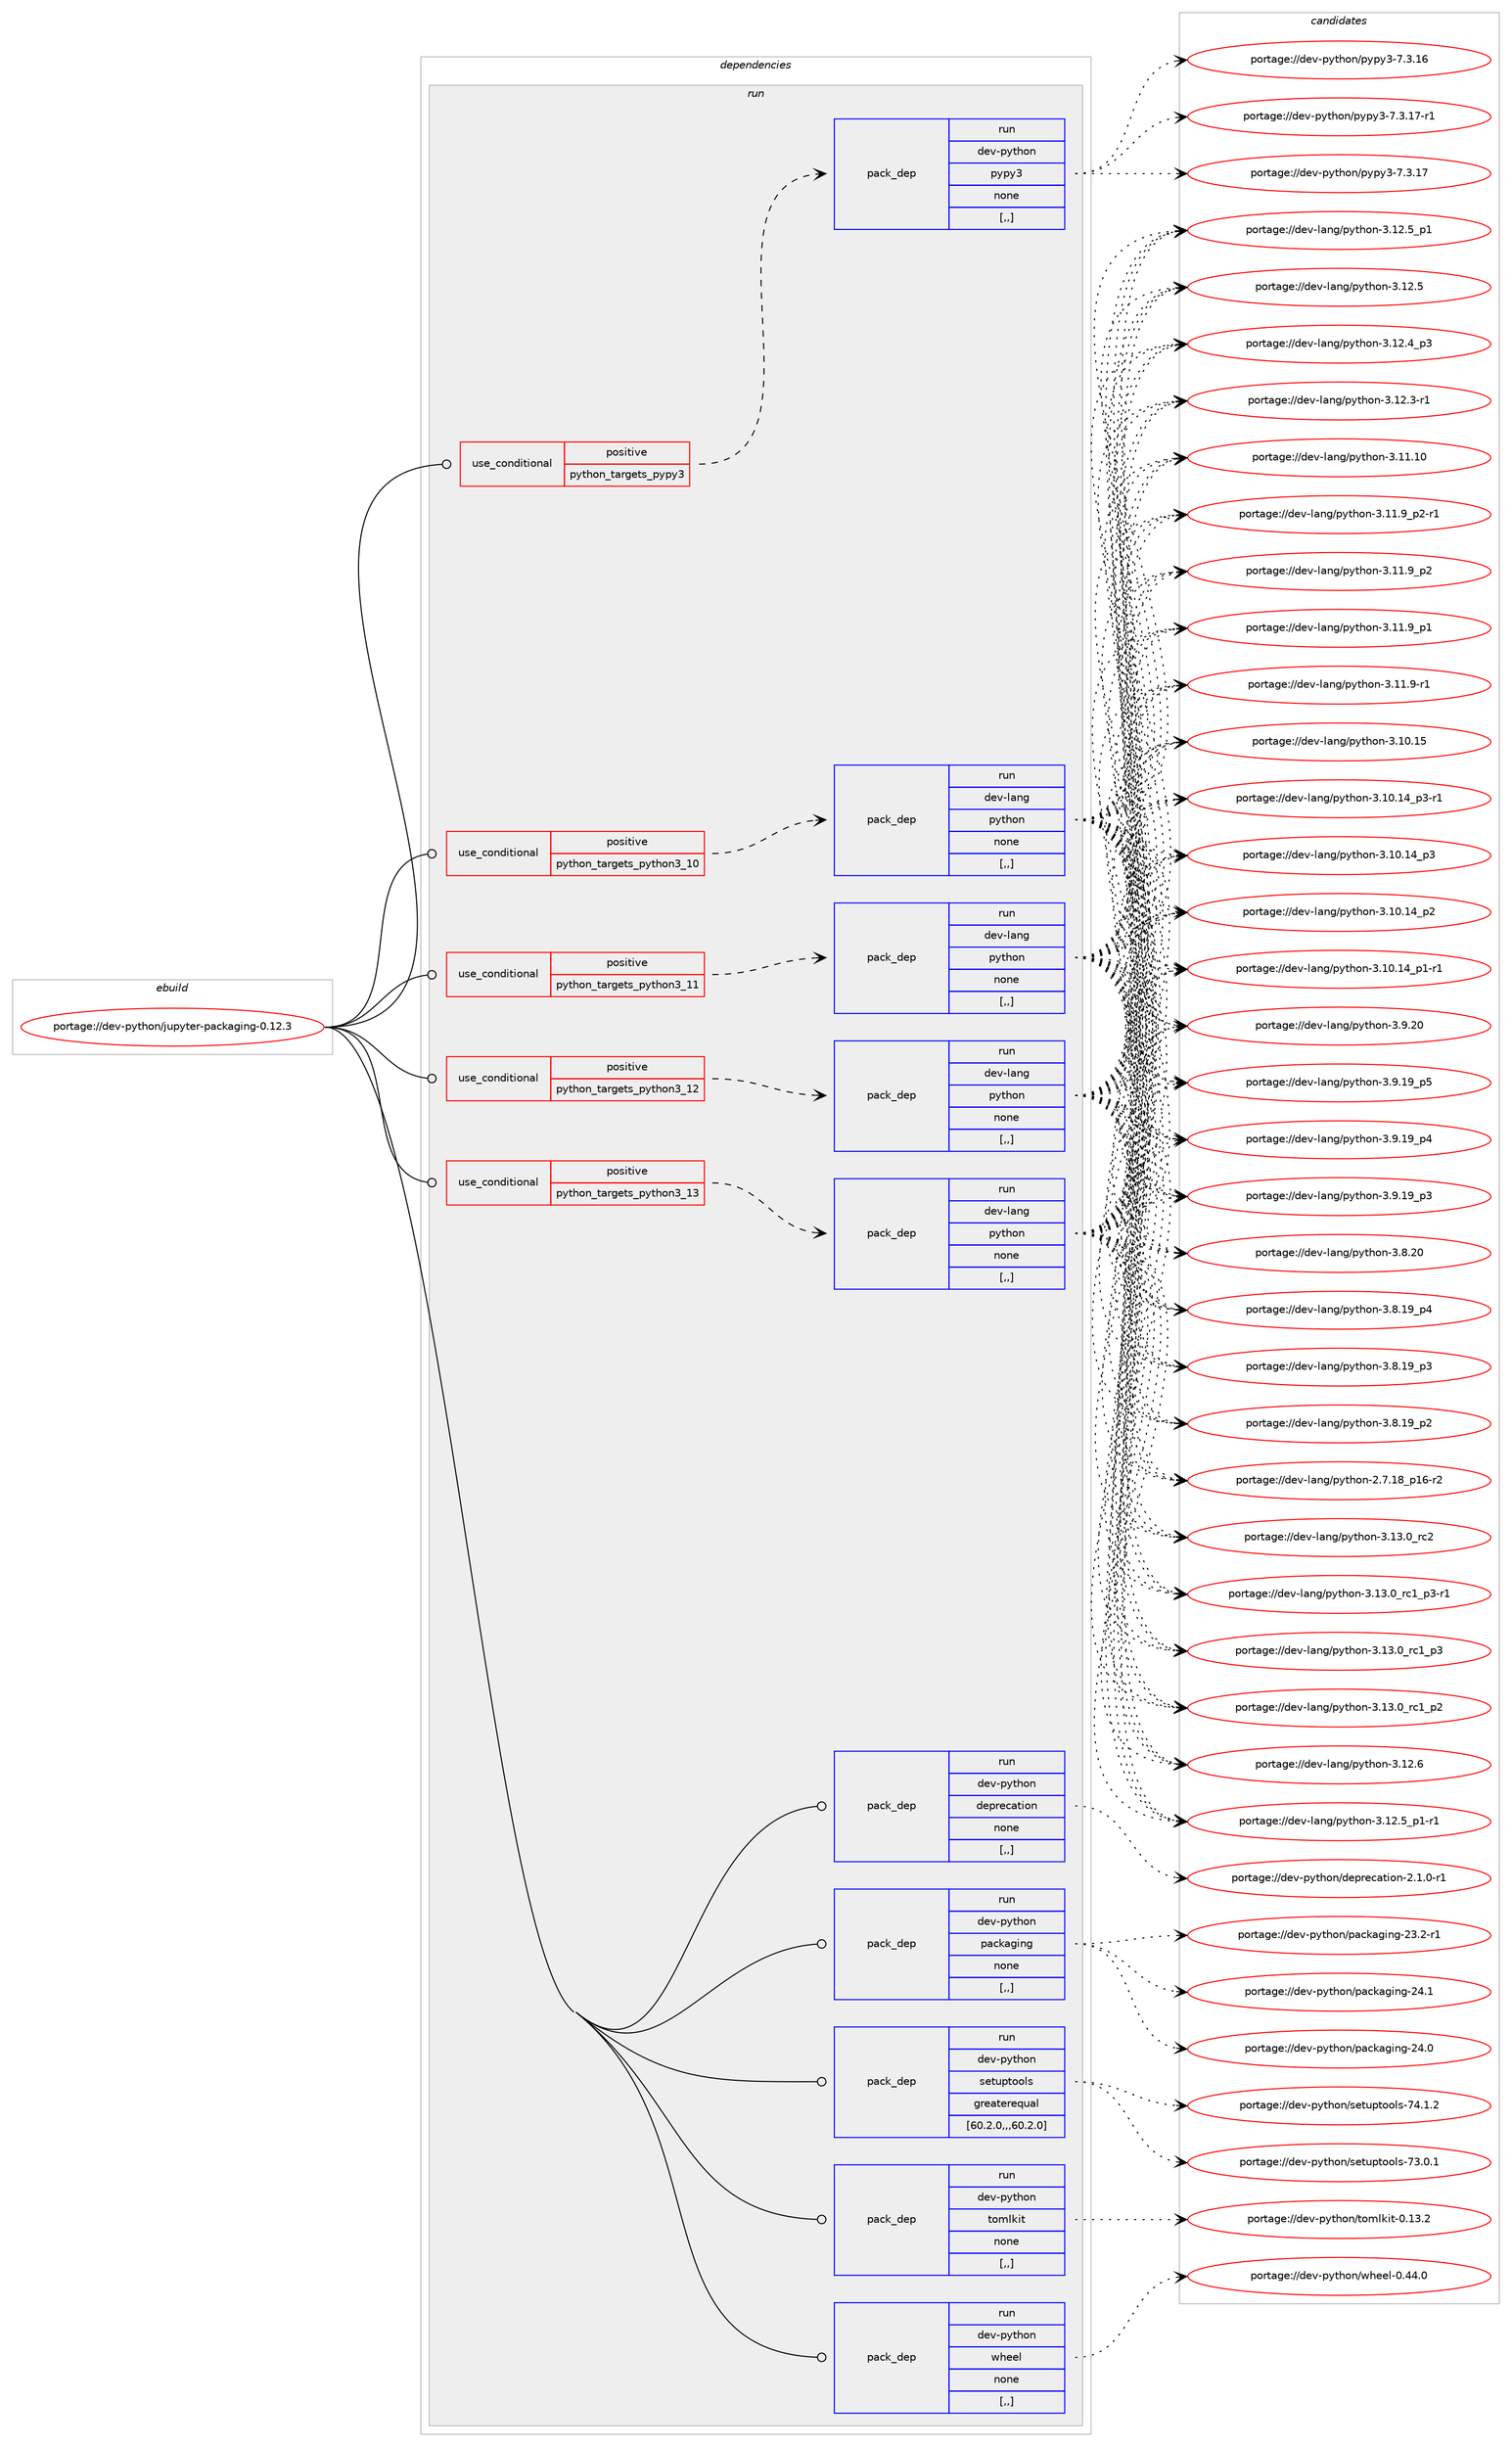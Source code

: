 digraph prolog {

# *************
# Graph options
# *************

newrank=true;
concentrate=true;
compound=true;
graph [rankdir=LR,fontname=Helvetica,fontsize=10,ranksep=1.5];#, ranksep=2.5, nodesep=0.2];
edge  [arrowhead=vee];
node  [fontname=Helvetica,fontsize=10];

# **********
# The ebuild
# **********

subgraph cluster_leftcol {
color=gray;
label=<<i>ebuild</i>>;
id [label="portage://dev-python/jupyter-packaging-0.12.3", color=red, width=4, href="../dev-python/jupyter-packaging-0.12.3.svg"];
}

# ****************
# The dependencies
# ****************

subgraph cluster_midcol {
color=gray;
label=<<i>dependencies</i>>;
subgraph cluster_compile {
fillcolor="#eeeeee";
style=filled;
label=<<i>compile</i>>;
}
subgraph cluster_compileandrun {
fillcolor="#eeeeee";
style=filled;
label=<<i>compile and run</i>>;
}
subgraph cluster_run {
fillcolor="#eeeeee";
style=filled;
label=<<i>run</i>>;
subgraph cond164342 {
dependency643684 [label=<<TABLE BORDER="0" CELLBORDER="1" CELLSPACING="0" CELLPADDING="4"><TR><TD ROWSPAN="3" CELLPADDING="10">use_conditional</TD></TR><TR><TD>positive</TD></TR><TR><TD>python_targets_pypy3</TD></TR></TABLE>>, shape=none, color=red];
subgraph pack474523 {
dependency643685 [label=<<TABLE BORDER="0" CELLBORDER="1" CELLSPACING="0" CELLPADDING="4" WIDTH="220"><TR><TD ROWSPAN="6" CELLPADDING="30">pack_dep</TD></TR><TR><TD WIDTH="110">run</TD></TR><TR><TD>dev-python</TD></TR><TR><TD>pypy3</TD></TR><TR><TD>none</TD></TR><TR><TD>[,,]</TD></TR></TABLE>>, shape=none, color=blue];
}
dependency643684:e -> dependency643685:w [weight=20,style="dashed",arrowhead="vee"];
}
id:e -> dependency643684:w [weight=20,style="solid",arrowhead="odot"];
subgraph cond164343 {
dependency643686 [label=<<TABLE BORDER="0" CELLBORDER="1" CELLSPACING="0" CELLPADDING="4"><TR><TD ROWSPAN="3" CELLPADDING="10">use_conditional</TD></TR><TR><TD>positive</TD></TR><TR><TD>python_targets_python3_10</TD></TR></TABLE>>, shape=none, color=red];
subgraph pack474524 {
dependency643687 [label=<<TABLE BORDER="0" CELLBORDER="1" CELLSPACING="0" CELLPADDING="4" WIDTH="220"><TR><TD ROWSPAN="6" CELLPADDING="30">pack_dep</TD></TR><TR><TD WIDTH="110">run</TD></TR><TR><TD>dev-lang</TD></TR><TR><TD>python</TD></TR><TR><TD>none</TD></TR><TR><TD>[,,]</TD></TR></TABLE>>, shape=none, color=blue];
}
dependency643686:e -> dependency643687:w [weight=20,style="dashed",arrowhead="vee"];
}
id:e -> dependency643686:w [weight=20,style="solid",arrowhead="odot"];
subgraph cond164344 {
dependency643688 [label=<<TABLE BORDER="0" CELLBORDER="1" CELLSPACING="0" CELLPADDING="4"><TR><TD ROWSPAN="3" CELLPADDING="10">use_conditional</TD></TR><TR><TD>positive</TD></TR><TR><TD>python_targets_python3_11</TD></TR></TABLE>>, shape=none, color=red];
subgraph pack474525 {
dependency643689 [label=<<TABLE BORDER="0" CELLBORDER="1" CELLSPACING="0" CELLPADDING="4" WIDTH="220"><TR><TD ROWSPAN="6" CELLPADDING="30">pack_dep</TD></TR><TR><TD WIDTH="110">run</TD></TR><TR><TD>dev-lang</TD></TR><TR><TD>python</TD></TR><TR><TD>none</TD></TR><TR><TD>[,,]</TD></TR></TABLE>>, shape=none, color=blue];
}
dependency643688:e -> dependency643689:w [weight=20,style="dashed",arrowhead="vee"];
}
id:e -> dependency643688:w [weight=20,style="solid",arrowhead="odot"];
subgraph cond164345 {
dependency643690 [label=<<TABLE BORDER="0" CELLBORDER="1" CELLSPACING="0" CELLPADDING="4"><TR><TD ROWSPAN="3" CELLPADDING="10">use_conditional</TD></TR><TR><TD>positive</TD></TR><TR><TD>python_targets_python3_12</TD></TR></TABLE>>, shape=none, color=red];
subgraph pack474526 {
dependency643691 [label=<<TABLE BORDER="0" CELLBORDER="1" CELLSPACING="0" CELLPADDING="4" WIDTH="220"><TR><TD ROWSPAN="6" CELLPADDING="30">pack_dep</TD></TR><TR><TD WIDTH="110">run</TD></TR><TR><TD>dev-lang</TD></TR><TR><TD>python</TD></TR><TR><TD>none</TD></TR><TR><TD>[,,]</TD></TR></TABLE>>, shape=none, color=blue];
}
dependency643690:e -> dependency643691:w [weight=20,style="dashed",arrowhead="vee"];
}
id:e -> dependency643690:w [weight=20,style="solid",arrowhead="odot"];
subgraph cond164346 {
dependency643692 [label=<<TABLE BORDER="0" CELLBORDER="1" CELLSPACING="0" CELLPADDING="4"><TR><TD ROWSPAN="3" CELLPADDING="10">use_conditional</TD></TR><TR><TD>positive</TD></TR><TR><TD>python_targets_python3_13</TD></TR></TABLE>>, shape=none, color=red];
subgraph pack474527 {
dependency643693 [label=<<TABLE BORDER="0" CELLBORDER="1" CELLSPACING="0" CELLPADDING="4" WIDTH="220"><TR><TD ROWSPAN="6" CELLPADDING="30">pack_dep</TD></TR><TR><TD WIDTH="110">run</TD></TR><TR><TD>dev-lang</TD></TR><TR><TD>python</TD></TR><TR><TD>none</TD></TR><TR><TD>[,,]</TD></TR></TABLE>>, shape=none, color=blue];
}
dependency643692:e -> dependency643693:w [weight=20,style="dashed",arrowhead="vee"];
}
id:e -> dependency643692:w [weight=20,style="solid",arrowhead="odot"];
subgraph pack474528 {
dependency643694 [label=<<TABLE BORDER="0" CELLBORDER="1" CELLSPACING="0" CELLPADDING="4" WIDTH="220"><TR><TD ROWSPAN="6" CELLPADDING="30">pack_dep</TD></TR><TR><TD WIDTH="110">run</TD></TR><TR><TD>dev-python</TD></TR><TR><TD>deprecation</TD></TR><TR><TD>none</TD></TR><TR><TD>[,,]</TD></TR></TABLE>>, shape=none, color=blue];
}
id:e -> dependency643694:w [weight=20,style="solid",arrowhead="odot"];
subgraph pack474529 {
dependency643695 [label=<<TABLE BORDER="0" CELLBORDER="1" CELLSPACING="0" CELLPADDING="4" WIDTH="220"><TR><TD ROWSPAN="6" CELLPADDING="30">pack_dep</TD></TR><TR><TD WIDTH="110">run</TD></TR><TR><TD>dev-python</TD></TR><TR><TD>packaging</TD></TR><TR><TD>none</TD></TR><TR><TD>[,,]</TD></TR></TABLE>>, shape=none, color=blue];
}
id:e -> dependency643695:w [weight=20,style="solid",arrowhead="odot"];
subgraph pack474530 {
dependency643696 [label=<<TABLE BORDER="0" CELLBORDER="1" CELLSPACING="0" CELLPADDING="4" WIDTH="220"><TR><TD ROWSPAN="6" CELLPADDING="30">pack_dep</TD></TR><TR><TD WIDTH="110">run</TD></TR><TR><TD>dev-python</TD></TR><TR><TD>setuptools</TD></TR><TR><TD>greaterequal</TD></TR><TR><TD>[60.2.0,,,60.2.0]</TD></TR></TABLE>>, shape=none, color=blue];
}
id:e -> dependency643696:w [weight=20,style="solid",arrowhead="odot"];
subgraph pack474531 {
dependency643697 [label=<<TABLE BORDER="0" CELLBORDER="1" CELLSPACING="0" CELLPADDING="4" WIDTH="220"><TR><TD ROWSPAN="6" CELLPADDING="30">pack_dep</TD></TR><TR><TD WIDTH="110">run</TD></TR><TR><TD>dev-python</TD></TR><TR><TD>tomlkit</TD></TR><TR><TD>none</TD></TR><TR><TD>[,,]</TD></TR></TABLE>>, shape=none, color=blue];
}
id:e -> dependency643697:w [weight=20,style="solid",arrowhead="odot"];
subgraph pack474532 {
dependency643698 [label=<<TABLE BORDER="0" CELLBORDER="1" CELLSPACING="0" CELLPADDING="4" WIDTH="220"><TR><TD ROWSPAN="6" CELLPADDING="30">pack_dep</TD></TR><TR><TD WIDTH="110">run</TD></TR><TR><TD>dev-python</TD></TR><TR><TD>wheel</TD></TR><TR><TD>none</TD></TR><TR><TD>[,,]</TD></TR></TABLE>>, shape=none, color=blue];
}
id:e -> dependency643698:w [weight=20,style="solid",arrowhead="odot"];
}
}

# **************
# The candidates
# **************

subgraph cluster_choices {
rank=same;
color=gray;
label=<<i>candidates</i>>;

subgraph choice474523 {
color=black;
nodesep=1;
choice100101118451121211161041111104711212111212151455546514649554511449 [label="portage://dev-python/pypy3-7.3.17-r1", color=red, width=4,href="../dev-python/pypy3-7.3.17-r1.svg"];
choice10010111845112121116104111110471121211121215145554651464955 [label="portage://dev-python/pypy3-7.3.17", color=red, width=4,href="../dev-python/pypy3-7.3.17.svg"];
choice10010111845112121116104111110471121211121215145554651464954 [label="portage://dev-python/pypy3-7.3.16", color=red, width=4,href="../dev-python/pypy3-7.3.16.svg"];
dependency643685:e -> choice100101118451121211161041111104711212111212151455546514649554511449:w [style=dotted,weight="100"];
dependency643685:e -> choice10010111845112121116104111110471121211121215145554651464955:w [style=dotted,weight="100"];
dependency643685:e -> choice10010111845112121116104111110471121211121215145554651464954:w [style=dotted,weight="100"];
}
subgraph choice474524 {
color=black;
nodesep=1;
choice10010111845108971101034711212111610411111045514649514648951149950 [label="portage://dev-lang/python-3.13.0_rc2", color=red, width=4,href="../dev-lang/python-3.13.0_rc2.svg"];
choice1001011184510897110103471121211161041111104551464951464895114994995112514511449 [label="portage://dev-lang/python-3.13.0_rc1_p3-r1", color=red, width=4,href="../dev-lang/python-3.13.0_rc1_p3-r1.svg"];
choice100101118451089711010347112121116104111110455146495146489511499499511251 [label="portage://dev-lang/python-3.13.0_rc1_p3", color=red, width=4,href="../dev-lang/python-3.13.0_rc1_p3.svg"];
choice100101118451089711010347112121116104111110455146495146489511499499511250 [label="portage://dev-lang/python-3.13.0_rc1_p2", color=red, width=4,href="../dev-lang/python-3.13.0_rc1_p2.svg"];
choice10010111845108971101034711212111610411111045514649504654 [label="portage://dev-lang/python-3.12.6", color=red, width=4,href="../dev-lang/python-3.12.6.svg"];
choice1001011184510897110103471121211161041111104551464950465395112494511449 [label="portage://dev-lang/python-3.12.5_p1-r1", color=red, width=4,href="../dev-lang/python-3.12.5_p1-r1.svg"];
choice100101118451089711010347112121116104111110455146495046539511249 [label="portage://dev-lang/python-3.12.5_p1", color=red, width=4,href="../dev-lang/python-3.12.5_p1.svg"];
choice10010111845108971101034711212111610411111045514649504653 [label="portage://dev-lang/python-3.12.5", color=red, width=4,href="../dev-lang/python-3.12.5.svg"];
choice100101118451089711010347112121116104111110455146495046529511251 [label="portage://dev-lang/python-3.12.4_p3", color=red, width=4,href="../dev-lang/python-3.12.4_p3.svg"];
choice100101118451089711010347112121116104111110455146495046514511449 [label="portage://dev-lang/python-3.12.3-r1", color=red, width=4,href="../dev-lang/python-3.12.3-r1.svg"];
choice1001011184510897110103471121211161041111104551464949464948 [label="portage://dev-lang/python-3.11.10", color=red, width=4,href="../dev-lang/python-3.11.10.svg"];
choice1001011184510897110103471121211161041111104551464949465795112504511449 [label="portage://dev-lang/python-3.11.9_p2-r1", color=red, width=4,href="../dev-lang/python-3.11.9_p2-r1.svg"];
choice100101118451089711010347112121116104111110455146494946579511250 [label="portage://dev-lang/python-3.11.9_p2", color=red, width=4,href="../dev-lang/python-3.11.9_p2.svg"];
choice100101118451089711010347112121116104111110455146494946579511249 [label="portage://dev-lang/python-3.11.9_p1", color=red, width=4,href="../dev-lang/python-3.11.9_p1.svg"];
choice100101118451089711010347112121116104111110455146494946574511449 [label="portage://dev-lang/python-3.11.9-r1", color=red, width=4,href="../dev-lang/python-3.11.9-r1.svg"];
choice1001011184510897110103471121211161041111104551464948464953 [label="portage://dev-lang/python-3.10.15", color=red, width=4,href="../dev-lang/python-3.10.15.svg"];
choice100101118451089711010347112121116104111110455146494846495295112514511449 [label="portage://dev-lang/python-3.10.14_p3-r1", color=red, width=4,href="../dev-lang/python-3.10.14_p3-r1.svg"];
choice10010111845108971101034711212111610411111045514649484649529511251 [label="portage://dev-lang/python-3.10.14_p3", color=red, width=4,href="../dev-lang/python-3.10.14_p3.svg"];
choice10010111845108971101034711212111610411111045514649484649529511250 [label="portage://dev-lang/python-3.10.14_p2", color=red, width=4,href="../dev-lang/python-3.10.14_p2.svg"];
choice100101118451089711010347112121116104111110455146494846495295112494511449 [label="portage://dev-lang/python-3.10.14_p1-r1", color=red, width=4,href="../dev-lang/python-3.10.14_p1-r1.svg"];
choice10010111845108971101034711212111610411111045514657465048 [label="portage://dev-lang/python-3.9.20", color=red, width=4,href="../dev-lang/python-3.9.20.svg"];
choice100101118451089711010347112121116104111110455146574649579511253 [label="portage://dev-lang/python-3.9.19_p5", color=red, width=4,href="../dev-lang/python-3.9.19_p5.svg"];
choice100101118451089711010347112121116104111110455146574649579511252 [label="portage://dev-lang/python-3.9.19_p4", color=red, width=4,href="../dev-lang/python-3.9.19_p4.svg"];
choice100101118451089711010347112121116104111110455146574649579511251 [label="portage://dev-lang/python-3.9.19_p3", color=red, width=4,href="../dev-lang/python-3.9.19_p3.svg"];
choice10010111845108971101034711212111610411111045514656465048 [label="portage://dev-lang/python-3.8.20", color=red, width=4,href="../dev-lang/python-3.8.20.svg"];
choice100101118451089711010347112121116104111110455146564649579511252 [label="portage://dev-lang/python-3.8.19_p4", color=red, width=4,href="../dev-lang/python-3.8.19_p4.svg"];
choice100101118451089711010347112121116104111110455146564649579511251 [label="portage://dev-lang/python-3.8.19_p3", color=red, width=4,href="../dev-lang/python-3.8.19_p3.svg"];
choice100101118451089711010347112121116104111110455146564649579511250 [label="portage://dev-lang/python-3.8.19_p2", color=red, width=4,href="../dev-lang/python-3.8.19_p2.svg"];
choice100101118451089711010347112121116104111110455046554649569511249544511450 [label="portage://dev-lang/python-2.7.18_p16-r2", color=red, width=4,href="../dev-lang/python-2.7.18_p16-r2.svg"];
dependency643687:e -> choice10010111845108971101034711212111610411111045514649514648951149950:w [style=dotted,weight="100"];
dependency643687:e -> choice1001011184510897110103471121211161041111104551464951464895114994995112514511449:w [style=dotted,weight="100"];
dependency643687:e -> choice100101118451089711010347112121116104111110455146495146489511499499511251:w [style=dotted,weight="100"];
dependency643687:e -> choice100101118451089711010347112121116104111110455146495146489511499499511250:w [style=dotted,weight="100"];
dependency643687:e -> choice10010111845108971101034711212111610411111045514649504654:w [style=dotted,weight="100"];
dependency643687:e -> choice1001011184510897110103471121211161041111104551464950465395112494511449:w [style=dotted,weight="100"];
dependency643687:e -> choice100101118451089711010347112121116104111110455146495046539511249:w [style=dotted,weight="100"];
dependency643687:e -> choice10010111845108971101034711212111610411111045514649504653:w [style=dotted,weight="100"];
dependency643687:e -> choice100101118451089711010347112121116104111110455146495046529511251:w [style=dotted,weight="100"];
dependency643687:e -> choice100101118451089711010347112121116104111110455146495046514511449:w [style=dotted,weight="100"];
dependency643687:e -> choice1001011184510897110103471121211161041111104551464949464948:w [style=dotted,weight="100"];
dependency643687:e -> choice1001011184510897110103471121211161041111104551464949465795112504511449:w [style=dotted,weight="100"];
dependency643687:e -> choice100101118451089711010347112121116104111110455146494946579511250:w [style=dotted,weight="100"];
dependency643687:e -> choice100101118451089711010347112121116104111110455146494946579511249:w [style=dotted,weight="100"];
dependency643687:e -> choice100101118451089711010347112121116104111110455146494946574511449:w [style=dotted,weight="100"];
dependency643687:e -> choice1001011184510897110103471121211161041111104551464948464953:w [style=dotted,weight="100"];
dependency643687:e -> choice100101118451089711010347112121116104111110455146494846495295112514511449:w [style=dotted,weight="100"];
dependency643687:e -> choice10010111845108971101034711212111610411111045514649484649529511251:w [style=dotted,weight="100"];
dependency643687:e -> choice10010111845108971101034711212111610411111045514649484649529511250:w [style=dotted,weight="100"];
dependency643687:e -> choice100101118451089711010347112121116104111110455146494846495295112494511449:w [style=dotted,weight="100"];
dependency643687:e -> choice10010111845108971101034711212111610411111045514657465048:w [style=dotted,weight="100"];
dependency643687:e -> choice100101118451089711010347112121116104111110455146574649579511253:w [style=dotted,weight="100"];
dependency643687:e -> choice100101118451089711010347112121116104111110455146574649579511252:w [style=dotted,weight="100"];
dependency643687:e -> choice100101118451089711010347112121116104111110455146574649579511251:w [style=dotted,weight="100"];
dependency643687:e -> choice10010111845108971101034711212111610411111045514656465048:w [style=dotted,weight="100"];
dependency643687:e -> choice100101118451089711010347112121116104111110455146564649579511252:w [style=dotted,weight="100"];
dependency643687:e -> choice100101118451089711010347112121116104111110455146564649579511251:w [style=dotted,weight="100"];
dependency643687:e -> choice100101118451089711010347112121116104111110455146564649579511250:w [style=dotted,weight="100"];
dependency643687:e -> choice100101118451089711010347112121116104111110455046554649569511249544511450:w [style=dotted,weight="100"];
}
subgraph choice474525 {
color=black;
nodesep=1;
choice10010111845108971101034711212111610411111045514649514648951149950 [label="portage://dev-lang/python-3.13.0_rc2", color=red, width=4,href="../dev-lang/python-3.13.0_rc2.svg"];
choice1001011184510897110103471121211161041111104551464951464895114994995112514511449 [label="portage://dev-lang/python-3.13.0_rc1_p3-r1", color=red, width=4,href="../dev-lang/python-3.13.0_rc1_p3-r1.svg"];
choice100101118451089711010347112121116104111110455146495146489511499499511251 [label="portage://dev-lang/python-3.13.0_rc1_p3", color=red, width=4,href="../dev-lang/python-3.13.0_rc1_p3.svg"];
choice100101118451089711010347112121116104111110455146495146489511499499511250 [label="portage://dev-lang/python-3.13.0_rc1_p2", color=red, width=4,href="../dev-lang/python-3.13.0_rc1_p2.svg"];
choice10010111845108971101034711212111610411111045514649504654 [label="portage://dev-lang/python-3.12.6", color=red, width=4,href="../dev-lang/python-3.12.6.svg"];
choice1001011184510897110103471121211161041111104551464950465395112494511449 [label="portage://dev-lang/python-3.12.5_p1-r1", color=red, width=4,href="../dev-lang/python-3.12.5_p1-r1.svg"];
choice100101118451089711010347112121116104111110455146495046539511249 [label="portage://dev-lang/python-3.12.5_p1", color=red, width=4,href="../dev-lang/python-3.12.5_p1.svg"];
choice10010111845108971101034711212111610411111045514649504653 [label="portage://dev-lang/python-3.12.5", color=red, width=4,href="../dev-lang/python-3.12.5.svg"];
choice100101118451089711010347112121116104111110455146495046529511251 [label="portage://dev-lang/python-3.12.4_p3", color=red, width=4,href="../dev-lang/python-3.12.4_p3.svg"];
choice100101118451089711010347112121116104111110455146495046514511449 [label="portage://dev-lang/python-3.12.3-r1", color=red, width=4,href="../dev-lang/python-3.12.3-r1.svg"];
choice1001011184510897110103471121211161041111104551464949464948 [label="portage://dev-lang/python-3.11.10", color=red, width=4,href="../dev-lang/python-3.11.10.svg"];
choice1001011184510897110103471121211161041111104551464949465795112504511449 [label="portage://dev-lang/python-3.11.9_p2-r1", color=red, width=4,href="../dev-lang/python-3.11.9_p2-r1.svg"];
choice100101118451089711010347112121116104111110455146494946579511250 [label="portage://dev-lang/python-3.11.9_p2", color=red, width=4,href="../dev-lang/python-3.11.9_p2.svg"];
choice100101118451089711010347112121116104111110455146494946579511249 [label="portage://dev-lang/python-3.11.9_p1", color=red, width=4,href="../dev-lang/python-3.11.9_p1.svg"];
choice100101118451089711010347112121116104111110455146494946574511449 [label="portage://dev-lang/python-3.11.9-r1", color=red, width=4,href="../dev-lang/python-3.11.9-r1.svg"];
choice1001011184510897110103471121211161041111104551464948464953 [label="portage://dev-lang/python-3.10.15", color=red, width=4,href="../dev-lang/python-3.10.15.svg"];
choice100101118451089711010347112121116104111110455146494846495295112514511449 [label="portage://dev-lang/python-3.10.14_p3-r1", color=red, width=4,href="../dev-lang/python-3.10.14_p3-r1.svg"];
choice10010111845108971101034711212111610411111045514649484649529511251 [label="portage://dev-lang/python-3.10.14_p3", color=red, width=4,href="../dev-lang/python-3.10.14_p3.svg"];
choice10010111845108971101034711212111610411111045514649484649529511250 [label="portage://dev-lang/python-3.10.14_p2", color=red, width=4,href="../dev-lang/python-3.10.14_p2.svg"];
choice100101118451089711010347112121116104111110455146494846495295112494511449 [label="portage://dev-lang/python-3.10.14_p1-r1", color=red, width=4,href="../dev-lang/python-3.10.14_p1-r1.svg"];
choice10010111845108971101034711212111610411111045514657465048 [label="portage://dev-lang/python-3.9.20", color=red, width=4,href="../dev-lang/python-3.9.20.svg"];
choice100101118451089711010347112121116104111110455146574649579511253 [label="portage://dev-lang/python-3.9.19_p5", color=red, width=4,href="../dev-lang/python-3.9.19_p5.svg"];
choice100101118451089711010347112121116104111110455146574649579511252 [label="portage://dev-lang/python-3.9.19_p4", color=red, width=4,href="../dev-lang/python-3.9.19_p4.svg"];
choice100101118451089711010347112121116104111110455146574649579511251 [label="portage://dev-lang/python-3.9.19_p3", color=red, width=4,href="../dev-lang/python-3.9.19_p3.svg"];
choice10010111845108971101034711212111610411111045514656465048 [label="portage://dev-lang/python-3.8.20", color=red, width=4,href="../dev-lang/python-3.8.20.svg"];
choice100101118451089711010347112121116104111110455146564649579511252 [label="portage://dev-lang/python-3.8.19_p4", color=red, width=4,href="../dev-lang/python-3.8.19_p4.svg"];
choice100101118451089711010347112121116104111110455146564649579511251 [label="portage://dev-lang/python-3.8.19_p3", color=red, width=4,href="../dev-lang/python-3.8.19_p3.svg"];
choice100101118451089711010347112121116104111110455146564649579511250 [label="portage://dev-lang/python-3.8.19_p2", color=red, width=4,href="../dev-lang/python-3.8.19_p2.svg"];
choice100101118451089711010347112121116104111110455046554649569511249544511450 [label="portage://dev-lang/python-2.7.18_p16-r2", color=red, width=4,href="../dev-lang/python-2.7.18_p16-r2.svg"];
dependency643689:e -> choice10010111845108971101034711212111610411111045514649514648951149950:w [style=dotted,weight="100"];
dependency643689:e -> choice1001011184510897110103471121211161041111104551464951464895114994995112514511449:w [style=dotted,weight="100"];
dependency643689:e -> choice100101118451089711010347112121116104111110455146495146489511499499511251:w [style=dotted,weight="100"];
dependency643689:e -> choice100101118451089711010347112121116104111110455146495146489511499499511250:w [style=dotted,weight="100"];
dependency643689:e -> choice10010111845108971101034711212111610411111045514649504654:w [style=dotted,weight="100"];
dependency643689:e -> choice1001011184510897110103471121211161041111104551464950465395112494511449:w [style=dotted,weight="100"];
dependency643689:e -> choice100101118451089711010347112121116104111110455146495046539511249:w [style=dotted,weight="100"];
dependency643689:e -> choice10010111845108971101034711212111610411111045514649504653:w [style=dotted,weight="100"];
dependency643689:e -> choice100101118451089711010347112121116104111110455146495046529511251:w [style=dotted,weight="100"];
dependency643689:e -> choice100101118451089711010347112121116104111110455146495046514511449:w [style=dotted,weight="100"];
dependency643689:e -> choice1001011184510897110103471121211161041111104551464949464948:w [style=dotted,weight="100"];
dependency643689:e -> choice1001011184510897110103471121211161041111104551464949465795112504511449:w [style=dotted,weight="100"];
dependency643689:e -> choice100101118451089711010347112121116104111110455146494946579511250:w [style=dotted,weight="100"];
dependency643689:e -> choice100101118451089711010347112121116104111110455146494946579511249:w [style=dotted,weight="100"];
dependency643689:e -> choice100101118451089711010347112121116104111110455146494946574511449:w [style=dotted,weight="100"];
dependency643689:e -> choice1001011184510897110103471121211161041111104551464948464953:w [style=dotted,weight="100"];
dependency643689:e -> choice100101118451089711010347112121116104111110455146494846495295112514511449:w [style=dotted,weight="100"];
dependency643689:e -> choice10010111845108971101034711212111610411111045514649484649529511251:w [style=dotted,weight="100"];
dependency643689:e -> choice10010111845108971101034711212111610411111045514649484649529511250:w [style=dotted,weight="100"];
dependency643689:e -> choice100101118451089711010347112121116104111110455146494846495295112494511449:w [style=dotted,weight="100"];
dependency643689:e -> choice10010111845108971101034711212111610411111045514657465048:w [style=dotted,weight="100"];
dependency643689:e -> choice100101118451089711010347112121116104111110455146574649579511253:w [style=dotted,weight="100"];
dependency643689:e -> choice100101118451089711010347112121116104111110455146574649579511252:w [style=dotted,weight="100"];
dependency643689:e -> choice100101118451089711010347112121116104111110455146574649579511251:w [style=dotted,weight="100"];
dependency643689:e -> choice10010111845108971101034711212111610411111045514656465048:w [style=dotted,weight="100"];
dependency643689:e -> choice100101118451089711010347112121116104111110455146564649579511252:w [style=dotted,weight="100"];
dependency643689:e -> choice100101118451089711010347112121116104111110455146564649579511251:w [style=dotted,weight="100"];
dependency643689:e -> choice100101118451089711010347112121116104111110455146564649579511250:w [style=dotted,weight="100"];
dependency643689:e -> choice100101118451089711010347112121116104111110455046554649569511249544511450:w [style=dotted,weight="100"];
}
subgraph choice474526 {
color=black;
nodesep=1;
choice10010111845108971101034711212111610411111045514649514648951149950 [label="portage://dev-lang/python-3.13.0_rc2", color=red, width=4,href="../dev-lang/python-3.13.0_rc2.svg"];
choice1001011184510897110103471121211161041111104551464951464895114994995112514511449 [label="portage://dev-lang/python-3.13.0_rc1_p3-r1", color=red, width=4,href="../dev-lang/python-3.13.0_rc1_p3-r1.svg"];
choice100101118451089711010347112121116104111110455146495146489511499499511251 [label="portage://dev-lang/python-3.13.0_rc1_p3", color=red, width=4,href="../dev-lang/python-3.13.0_rc1_p3.svg"];
choice100101118451089711010347112121116104111110455146495146489511499499511250 [label="portage://dev-lang/python-3.13.0_rc1_p2", color=red, width=4,href="../dev-lang/python-3.13.0_rc1_p2.svg"];
choice10010111845108971101034711212111610411111045514649504654 [label="portage://dev-lang/python-3.12.6", color=red, width=4,href="../dev-lang/python-3.12.6.svg"];
choice1001011184510897110103471121211161041111104551464950465395112494511449 [label="portage://dev-lang/python-3.12.5_p1-r1", color=red, width=4,href="../dev-lang/python-3.12.5_p1-r1.svg"];
choice100101118451089711010347112121116104111110455146495046539511249 [label="portage://dev-lang/python-3.12.5_p1", color=red, width=4,href="../dev-lang/python-3.12.5_p1.svg"];
choice10010111845108971101034711212111610411111045514649504653 [label="portage://dev-lang/python-3.12.5", color=red, width=4,href="../dev-lang/python-3.12.5.svg"];
choice100101118451089711010347112121116104111110455146495046529511251 [label="portage://dev-lang/python-3.12.4_p3", color=red, width=4,href="../dev-lang/python-3.12.4_p3.svg"];
choice100101118451089711010347112121116104111110455146495046514511449 [label="portage://dev-lang/python-3.12.3-r1", color=red, width=4,href="../dev-lang/python-3.12.3-r1.svg"];
choice1001011184510897110103471121211161041111104551464949464948 [label="portage://dev-lang/python-3.11.10", color=red, width=4,href="../dev-lang/python-3.11.10.svg"];
choice1001011184510897110103471121211161041111104551464949465795112504511449 [label="portage://dev-lang/python-3.11.9_p2-r1", color=red, width=4,href="../dev-lang/python-3.11.9_p2-r1.svg"];
choice100101118451089711010347112121116104111110455146494946579511250 [label="portage://dev-lang/python-3.11.9_p2", color=red, width=4,href="../dev-lang/python-3.11.9_p2.svg"];
choice100101118451089711010347112121116104111110455146494946579511249 [label="portage://dev-lang/python-3.11.9_p1", color=red, width=4,href="../dev-lang/python-3.11.9_p1.svg"];
choice100101118451089711010347112121116104111110455146494946574511449 [label="portage://dev-lang/python-3.11.9-r1", color=red, width=4,href="../dev-lang/python-3.11.9-r1.svg"];
choice1001011184510897110103471121211161041111104551464948464953 [label="portage://dev-lang/python-3.10.15", color=red, width=4,href="../dev-lang/python-3.10.15.svg"];
choice100101118451089711010347112121116104111110455146494846495295112514511449 [label="portage://dev-lang/python-3.10.14_p3-r1", color=red, width=4,href="../dev-lang/python-3.10.14_p3-r1.svg"];
choice10010111845108971101034711212111610411111045514649484649529511251 [label="portage://dev-lang/python-3.10.14_p3", color=red, width=4,href="../dev-lang/python-3.10.14_p3.svg"];
choice10010111845108971101034711212111610411111045514649484649529511250 [label="portage://dev-lang/python-3.10.14_p2", color=red, width=4,href="../dev-lang/python-3.10.14_p2.svg"];
choice100101118451089711010347112121116104111110455146494846495295112494511449 [label="portage://dev-lang/python-3.10.14_p1-r1", color=red, width=4,href="../dev-lang/python-3.10.14_p1-r1.svg"];
choice10010111845108971101034711212111610411111045514657465048 [label="portage://dev-lang/python-3.9.20", color=red, width=4,href="../dev-lang/python-3.9.20.svg"];
choice100101118451089711010347112121116104111110455146574649579511253 [label="portage://dev-lang/python-3.9.19_p5", color=red, width=4,href="../dev-lang/python-3.9.19_p5.svg"];
choice100101118451089711010347112121116104111110455146574649579511252 [label="portage://dev-lang/python-3.9.19_p4", color=red, width=4,href="../dev-lang/python-3.9.19_p4.svg"];
choice100101118451089711010347112121116104111110455146574649579511251 [label="portage://dev-lang/python-3.9.19_p3", color=red, width=4,href="../dev-lang/python-3.9.19_p3.svg"];
choice10010111845108971101034711212111610411111045514656465048 [label="portage://dev-lang/python-3.8.20", color=red, width=4,href="../dev-lang/python-3.8.20.svg"];
choice100101118451089711010347112121116104111110455146564649579511252 [label="portage://dev-lang/python-3.8.19_p4", color=red, width=4,href="../dev-lang/python-3.8.19_p4.svg"];
choice100101118451089711010347112121116104111110455146564649579511251 [label="portage://dev-lang/python-3.8.19_p3", color=red, width=4,href="../dev-lang/python-3.8.19_p3.svg"];
choice100101118451089711010347112121116104111110455146564649579511250 [label="portage://dev-lang/python-3.8.19_p2", color=red, width=4,href="../dev-lang/python-3.8.19_p2.svg"];
choice100101118451089711010347112121116104111110455046554649569511249544511450 [label="portage://dev-lang/python-2.7.18_p16-r2", color=red, width=4,href="../dev-lang/python-2.7.18_p16-r2.svg"];
dependency643691:e -> choice10010111845108971101034711212111610411111045514649514648951149950:w [style=dotted,weight="100"];
dependency643691:e -> choice1001011184510897110103471121211161041111104551464951464895114994995112514511449:w [style=dotted,weight="100"];
dependency643691:e -> choice100101118451089711010347112121116104111110455146495146489511499499511251:w [style=dotted,weight="100"];
dependency643691:e -> choice100101118451089711010347112121116104111110455146495146489511499499511250:w [style=dotted,weight="100"];
dependency643691:e -> choice10010111845108971101034711212111610411111045514649504654:w [style=dotted,weight="100"];
dependency643691:e -> choice1001011184510897110103471121211161041111104551464950465395112494511449:w [style=dotted,weight="100"];
dependency643691:e -> choice100101118451089711010347112121116104111110455146495046539511249:w [style=dotted,weight="100"];
dependency643691:e -> choice10010111845108971101034711212111610411111045514649504653:w [style=dotted,weight="100"];
dependency643691:e -> choice100101118451089711010347112121116104111110455146495046529511251:w [style=dotted,weight="100"];
dependency643691:e -> choice100101118451089711010347112121116104111110455146495046514511449:w [style=dotted,weight="100"];
dependency643691:e -> choice1001011184510897110103471121211161041111104551464949464948:w [style=dotted,weight="100"];
dependency643691:e -> choice1001011184510897110103471121211161041111104551464949465795112504511449:w [style=dotted,weight="100"];
dependency643691:e -> choice100101118451089711010347112121116104111110455146494946579511250:w [style=dotted,weight="100"];
dependency643691:e -> choice100101118451089711010347112121116104111110455146494946579511249:w [style=dotted,weight="100"];
dependency643691:e -> choice100101118451089711010347112121116104111110455146494946574511449:w [style=dotted,weight="100"];
dependency643691:e -> choice1001011184510897110103471121211161041111104551464948464953:w [style=dotted,weight="100"];
dependency643691:e -> choice100101118451089711010347112121116104111110455146494846495295112514511449:w [style=dotted,weight="100"];
dependency643691:e -> choice10010111845108971101034711212111610411111045514649484649529511251:w [style=dotted,weight="100"];
dependency643691:e -> choice10010111845108971101034711212111610411111045514649484649529511250:w [style=dotted,weight="100"];
dependency643691:e -> choice100101118451089711010347112121116104111110455146494846495295112494511449:w [style=dotted,weight="100"];
dependency643691:e -> choice10010111845108971101034711212111610411111045514657465048:w [style=dotted,weight="100"];
dependency643691:e -> choice100101118451089711010347112121116104111110455146574649579511253:w [style=dotted,weight="100"];
dependency643691:e -> choice100101118451089711010347112121116104111110455146574649579511252:w [style=dotted,weight="100"];
dependency643691:e -> choice100101118451089711010347112121116104111110455146574649579511251:w [style=dotted,weight="100"];
dependency643691:e -> choice10010111845108971101034711212111610411111045514656465048:w [style=dotted,weight="100"];
dependency643691:e -> choice100101118451089711010347112121116104111110455146564649579511252:w [style=dotted,weight="100"];
dependency643691:e -> choice100101118451089711010347112121116104111110455146564649579511251:w [style=dotted,weight="100"];
dependency643691:e -> choice100101118451089711010347112121116104111110455146564649579511250:w [style=dotted,weight="100"];
dependency643691:e -> choice100101118451089711010347112121116104111110455046554649569511249544511450:w [style=dotted,weight="100"];
}
subgraph choice474527 {
color=black;
nodesep=1;
choice10010111845108971101034711212111610411111045514649514648951149950 [label="portage://dev-lang/python-3.13.0_rc2", color=red, width=4,href="../dev-lang/python-3.13.0_rc2.svg"];
choice1001011184510897110103471121211161041111104551464951464895114994995112514511449 [label="portage://dev-lang/python-3.13.0_rc1_p3-r1", color=red, width=4,href="../dev-lang/python-3.13.0_rc1_p3-r1.svg"];
choice100101118451089711010347112121116104111110455146495146489511499499511251 [label="portage://dev-lang/python-3.13.0_rc1_p3", color=red, width=4,href="../dev-lang/python-3.13.0_rc1_p3.svg"];
choice100101118451089711010347112121116104111110455146495146489511499499511250 [label="portage://dev-lang/python-3.13.0_rc1_p2", color=red, width=4,href="../dev-lang/python-3.13.0_rc1_p2.svg"];
choice10010111845108971101034711212111610411111045514649504654 [label="portage://dev-lang/python-3.12.6", color=red, width=4,href="../dev-lang/python-3.12.6.svg"];
choice1001011184510897110103471121211161041111104551464950465395112494511449 [label="portage://dev-lang/python-3.12.5_p1-r1", color=red, width=4,href="../dev-lang/python-3.12.5_p1-r1.svg"];
choice100101118451089711010347112121116104111110455146495046539511249 [label="portage://dev-lang/python-3.12.5_p1", color=red, width=4,href="../dev-lang/python-3.12.5_p1.svg"];
choice10010111845108971101034711212111610411111045514649504653 [label="portage://dev-lang/python-3.12.5", color=red, width=4,href="../dev-lang/python-3.12.5.svg"];
choice100101118451089711010347112121116104111110455146495046529511251 [label="portage://dev-lang/python-3.12.4_p3", color=red, width=4,href="../dev-lang/python-3.12.4_p3.svg"];
choice100101118451089711010347112121116104111110455146495046514511449 [label="portage://dev-lang/python-3.12.3-r1", color=red, width=4,href="../dev-lang/python-3.12.3-r1.svg"];
choice1001011184510897110103471121211161041111104551464949464948 [label="portage://dev-lang/python-3.11.10", color=red, width=4,href="../dev-lang/python-3.11.10.svg"];
choice1001011184510897110103471121211161041111104551464949465795112504511449 [label="portage://dev-lang/python-3.11.9_p2-r1", color=red, width=4,href="../dev-lang/python-3.11.9_p2-r1.svg"];
choice100101118451089711010347112121116104111110455146494946579511250 [label="portage://dev-lang/python-3.11.9_p2", color=red, width=4,href="../dev-lang/python-3.11.9_p2.svg"];
choice100101118451089711010347112121116104111110455146494946579511249 [label="portage://dev-lang/python-3.11.9_p1", color=red, width=4,href="../dev-lang/python-3.11.9_p1.svg"];
choice100101118451089711010347112121116104111110455146494946574511449 [label="portage://dev-lang/python-3.11.9-r1", color=red, width=4,href="../dev-lang/python-3.11.9-r1.svg"];
choice1001011184510897110103471121211161041111104551464948464953 [label="portage://dev-lang/python-3.10.15", color=red, width=4,href="../dev-lang/python-3.10.15.svg"];
choice100101118451089711010347112121116104111110455146494846495295112514511449 [label="portage://dev-lang/python-3.10.14_p3-r1", color=red, width=4,href="../dev-lang/python-3.10.14_p3-r1.svg"];
choice10010111845108971101034711212111610411111045514649484649529511251 [label="portage://dev-lang/python-3.10.14_p3", color=red, width=4,href="../dev-lang/python-3.10.14_p3.svg"];
choice10010111845108971101034711212111610411111045514649484649529511250 [label="portage://dev-lang/python-3.10.14_p2", color=red, width=4,href="../dev-lang/python-3.10.14_p2.svg"];
choice100101118451089711010347112121116104111110455146494846495295112494511449 [label="portage://dev-lang/python-3.10.14_p1-r1", color=red, width=4,href="../dev-lang/python-3.10.14_p1-r1.svg"];
choice10010111845108971101034711212111610411111045514657465048 [label="portage://dev-lang/python-3.9.20", color=red, width=4,href="../dev-lang/python-3.9.20.svg"];
choice100101118451089711010347112121116104111110455146574649579511253 [label="portage://dev-lang/python-3.9.19_p5", color=red, width=4,href="../dev-lang/python-3.9.19_p5.svg"];
choice100101118451089711010347112121116104111110455146574649579511252 [label="portage://dev-lang/python-3.9.19_p4", color=red, width=4,href="../dev-lang/python-3.9.19_p4.svg"];
choice100101118451089711010347112121116104111110455146574649579511251 [label="portage://dev-lang/python-3.9.19_p3", color=red, width=4,href="../dev-lang/python-3.9.19_p3.svg"];
choice10010111845108971101034711212111610411111045514656465048 [label="portage://dev-lang/python-3.8.20", color=red, width=4,href="../dev-lang/python-3.8.20.svg"];
choice100101118451089711010347112121116104111110455146564649579511252 [label="portage://dev-lang/python-3.8.19_p4", color=red, width=4,href="../dev-lang/python-3.8.19_p4.svg"];
choice100101118451089711010347112121116104111110455146564649579511251 [label="portage://dev-lang/python-3.8.19_p3", color=red, width=4,href="../dev-lang/python-3.8.19_p3.svg"];
choice100101118451089711010347112121116104111110455146564649579511250 [label="portage://dev-lang/python-3.8.19_p2", color=red, width=4,href="../dev-lang/python-3.8.19_p2.svg"];
choice100101118451089711010347112121116104111110455046554649569511249544511450 [label="portage://dev-lang/python-2.7.18_p16-r2", color=red, width=4,href="../dev-lang/python-2.7.18_p16-r2.svg"];
dependency643693:e -> choice10010111845108971101034711212111610411111045514649514648951149950:w [style=dotted,weight="100"];
dependency643693:e -> choice1001011184510897110103471121211161041111104551464951464895114994995112514511449:w [style=dotted,weight="100"];
dependency643693:e -> choice100101118451089711010347112121116104111110455146495146489511499499511251:w [style=dotted,weight="100"];
dependency643693:e -> choice100101118451089711010347112121116104111110455146495146489511499499511250:w [style=dotted,weight="100"];
dependency643693:e -> choice10010111845108971101034711212111610411111045514649504654:w [style=dotted,weight="100"];
dependency643693:e -> choice1001011184510897110103471121211161041111104551464950465395112494511449:w [style=dotted,weight="100"];
dependency643693:e -> choice100101118451089711010347112121116104111110455146495046539511249:w [style=dotted,weight="100"];
dependency643693:e -> choice10010111845108971101034711212111610411111045514649504653:w [style=dotted,weight="100"];
dependency643693:e -> choice100101118451089711010347112121116104111110455146495046529511251:w [style=dotted,weight="100"];
dependency643693:e -> choice100101118451089711010347112121116104111110455146495046514511449:w [style=dotted,weight="100"];
dependency643693:e -> choice1001011184510897110103471121211161041111104551464949464948:w [style=dotted,weight="100"];
dependency643693:e -> choice1001011184510897110103471121211161041111104551464949465795112504511449:w [style=dotted,weight="100"];
dependency643693:e -> choice100101118451089711010347112121116104111110455146494946579511250:w [style=dotted,weight="100"];
dependency643693:e -> choice100101118451089711010347112121116104111110455146494946579511249:w [style=dotted,weight="100"];
dependency643693:e -> choice100101118451089711010347112121116104111110455146494946574511449:w [style=dotted,weight="100"];
dependency643693:e -> choice1001011184510897110103471121211161041111104551464948464953:w [style=dotted,weight="100"];
dependency643693:e -> choice100101118451089711010347112121116104111110455146494846495295112514511449:w [style=dotted,weight="100"];
dependency643693:e -> choice10010111845108971101034711212111610411111045514649484649529511251:w [style=dotted,weight="100"];
dependency643693:e -> choice10010111845108971101034711212111610411111045514649484649529511250:w [style=dotted,weight="100"];
dependency643693:e -> choice100101118451089711010347112121116104111110455146494846495295112494511449:w [style=dotted,weight="100"];
dependency643693:e -> choice10010111845108971101034711212111610411111045514657465048:w [style=dotted,weight="100"];
dependency643693:e -> choice100101118451089711010347112121116104111110455146574649579511253:w [style=dotted,weight="100"];
dependency643693:e -> choice100101118451089711010347112121116104111110455146574649579511252:w [style=dotted,weight="100"];
dependency643693:e -> choice100101118451089711010347112121116104111110455146574649579511251:w [style=dotted,weight="100"];
dependency643693:e -> choice10010111845108971101034711212111610411111045514656465048:w [style=dotted,weight="100"];
dependency643693:e -> choice100101118451089711010347112121116104111110455146564649579511252:w [style=dotted,weight="100"];
dependency643693:e -> choice100101118451089711010347112121116104111110455146564649579511251:w [style=dotted,weight="100"];
dependency643693:e -> choice100101118451089711010347112121116104111110455146564649579511250:w [style=dotted,weight="100"];
dependency643693:e -> choice100101118451089711010347112121116104111110455046554649569511249544511450:w [style=dotted,weight="100"];
}
subgraph choice474528 {
color=black;
nodesep=1;
choice100101118451121211161041111104710010111211410199971161051111104550464946484511449 [label="portage://dev-python/deprecation-2.1.0-r1", color=red, width=4,href="../dev-python/deprecation-2.1.0-r1.svg"];
dependency643694:e -> choice100101118451121211161041111104710010111211410199971161051111104550464946484511449:w [style=dotted,weight="100"];
}
subgraph choice474529 {
color=black;
nodesep=1;
choice10010111845112121116104111110471129799107971031051101034550524649 [label="portage://dev-python/packaging-24.1", color=red, width=4,href="../dev-python/packaging-24.1.svg"];
choice10010111845112121116104111110471129799107971031051101034550524648 [label="portage://dev-python/packaging-24.0", color=red, width=4,href="../dev-python/packaging-24.0.svg"];
choice100101118451121211161041111104711297991079710310511010345505146504511449 [label="portage://dev-python/packaging-23.2-r1", color=red, width=4,href="../dev-python/packaging-23.2-r1.svg"];
dependency643695:e -> choice10010111845112121116104111110471129799107971031051101034550524649:w [style=dotted,weight="100"];
dependency643695:e -> choice10010111845112121116104111110471129799107971031051101034550524648:w [style=dotted,weight="100"];
dependency643695:e -> choice100101118451121211161041111104711297991079710310511010345505146504511449:w [style=dotted,weight="100"];
}
subgraph choice474530 {
color=black;
nodesep=1;
choice100101118451121211161041111104711510111611711211611111110811545555246494650 [label="portage://dev-python/setuptools-74.1.2", color=red, width=4,href="../dev-python/setuptools-74.1.2.svg"];
choice100101118451121211161041111104711510111611711211611111110811545555146484649 [label="portage://dev-python/setuptools-73.0.1", color=red, width=4,href="../dev-python/setuptools-73.0.1.svg"];
dependency643696:e -> choice100101118451121211161041111104711510111611711211611111110811545555246494650:w [style=dotted,weight="100"];
dependency643696:e -> choice100101118451121211161041111104711510111611711211611111110811545555146484649:w [style=dotted,weight="100"];
}
subgraph choice474531 {
color=black;
nodesep=1;
choice100101118451121211161041111104711611110910810710511645484649514650 [label="portage://dev-python/tomlkit-0.13.2", color=red, width=4,href="../dev-python/tomlkit-0.13.2.svg"];
dependency643697:e -> choice100101118451121211161041111104711611110910810710511645484649514650:w [style=dotted,weight="100"];
}
subgraph choice474532 {
color=black;
nodesep=1;
choice100101118451121211161041111104711910410110110845484652524648 [label="portage://dev-python/wheel-0.44.0", color=red, width=4,href="../dev-python/wheel-0.44.0.svg"];
dependency643698:e -> choice100101118451121211161041111104711910410110110845484652524648:w [style=dotted,weight="100"];
}
}

}
